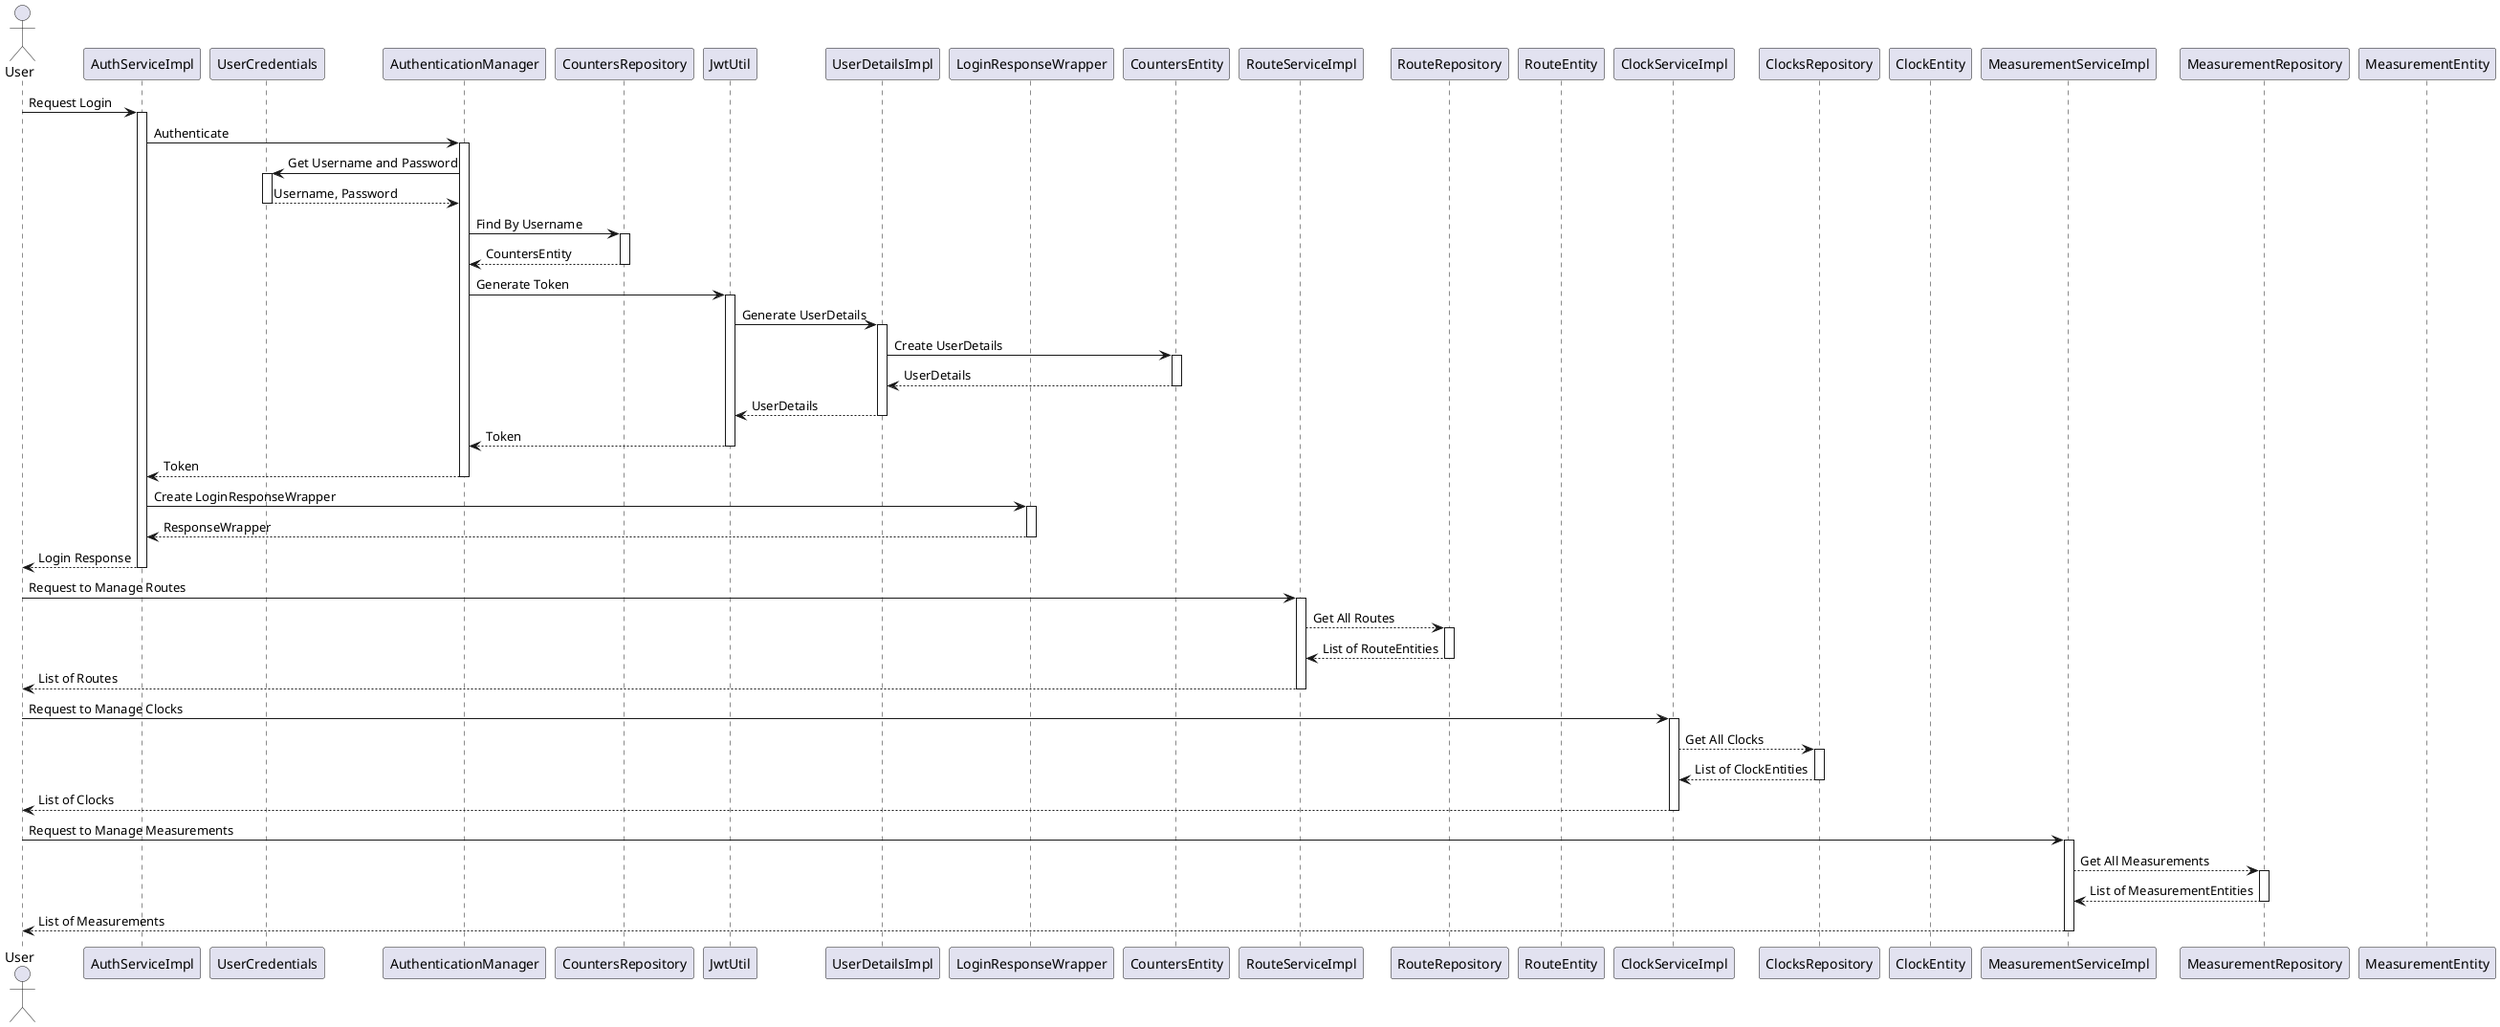 @startuml
'https://plantuml.com/sequence-diagram

actor User
participant AuthServiceImpl
participant UserCredentials
participant AuthenticationManager
participant CountersRepository
participant JwtUtil
participant UserDetailsImpl
participant LoginResponseWrapper
participant CountersEntity
participant RouteServiceImpl
participant RouteRepository
participant RouteEntity
participant ClockServiceImpl
participant ClocksRepository
participant ClockEntity
participant MeasurementServiceImpl
participant MeasurementRepository
participant MeasurementEntity

User -> AuthServiceImpl: Request Login
activate AuthServiceImpl

AuthServiceImpl -> AuthenticationManager: Authenticate
activate AuthenticationManager
AuthenticationManager -> UserCredentials: Get Username and Password
activate UserCredentials
UserCredentials --> AuthenticationManager: Username, Password
deactivate UserCredentials

AuthenticationManager -> CountersRepository: Find By Username
activate CountersRepository
CountersRepository --> AuthenticationManager: CountersEntity
deactivate CountersRepository

AuthenticationManager -> JwtUtil: Generate Token
activate JwtUtil
JwtUtil -> UserDetailsImpl: Generate UserDetails
activate UserDetailsImpl
UserDetailsImpl -> CountersEntity: Create UserDetails
activate CountersEntity
CountersEntity --> UserDetailsImpl: UserDetails
deactivate CountersEntity
UserDetailsImpl --> JwtUtil: UserDetails
deactivate UserDetailsImpl
JwtUtil --> AuthenticationManager: Token
deactivate JwtUtil

AuthenticationManager --> AuthServiceImpl: Token
deactivate AuthenticationManager

AuthServiceImpl -> LoginResponseWrapper: Create LoginResponseWrapper
activate LoginResponseWrapper
LoginResponseWrapper --> AuthServiceImpl: ResponseWrapper
deactivate LoginResponseWrapper

AuthServiceImpl --> User: Login Response
deactivate AuthServiceImpl

User -> RouteServiceImpl: Request to Manage Routes
activate RouteServiceImpl
RouteServiceImpl --> RouteRepository: Get All Routes
activate RouteRepository
RouteRepository --> RouteServiceImpl: List of RouteEntities
deactivate RouteRepository
RouteServiceImpl --> User: List of Routes
deactivate RouteServiceImpl

User -> ClockServiceImpl: Request to Manage Clocks
activate ClockServiceImpl
ClockServiceImpl --> ClocksRepository: Get All Clocks
activate ClocksRepository
ClocksRepository --> ClockServiceImpl: List of ClockEntities
deactivate ClocksRepository
ClockServiceImpl --> User: List of Clocks
deactivate ClockServiceImpl

User -> MeasurementServiceImpl: Request to Manage Measurements
activate MeasurementServiceImpl
MeasurementServiceImpl --> MeasurementRepository: Get All Measurements
activate MeasurementRepository
MeasurementRepository --> MeasurementServiceImpl: List of MeasurementEntities
deactivate MeasurementRepository
MeasurementServiceImpl --> User: List of Measurements
deactivate MeasurementServiceImpl

@enduml
